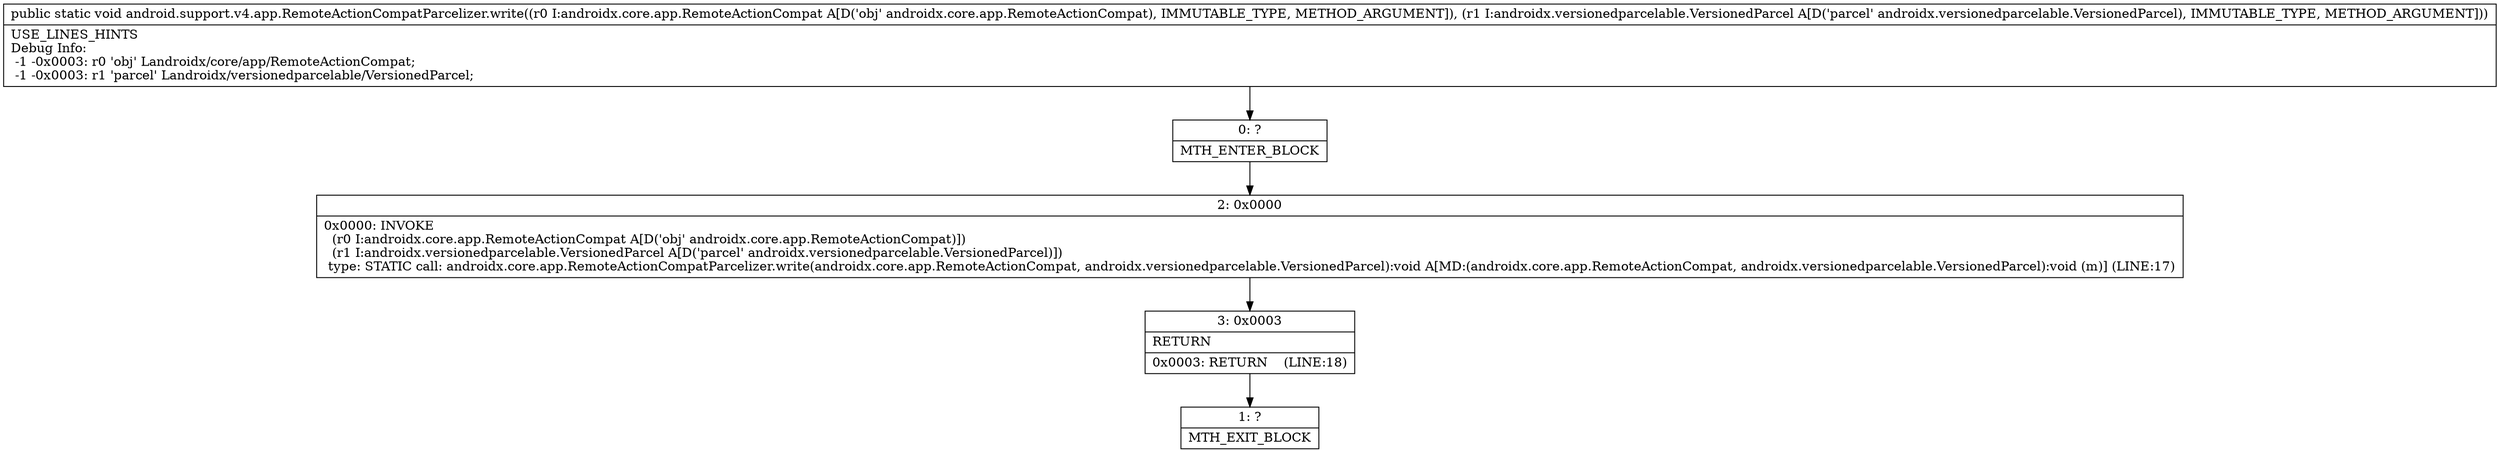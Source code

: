 digraph "CFG forandroid.support.v4.app.RemoteActionCompatParcelizer.write(Landroidx\/core\/app\/RemoteActionCompat;Landroidx\/versionedparcelable\/VersionedParcel;)V" {
Node_0 [shape=record,label="{0\:\ ?|MTH_ENTER_BLOCK\l}"];
Node_2 [shape=record,label="{2\:\ 0x0000|0x0000: INVOKE  \l  (r0 I:androidx.core.app.RemoteActionCompat A[D('obj' androidx.core.app.RemoteActionCompat)])\l  (r1 I:androidx.versionedparcelable.VersionedParcel A[D('parcel' androidx.versionedparcelable.VersionedParcel)])\l type: STATIC call: androidx.core.app.RemoteActionCompatParcelizer.write(androidx.core.app.RemoteActionCompat, androidx.versionedparcelable.VersionedParcel):void A[MD:(androidx.core.app.RemoteActionCompat, androidx.versionedparcelable.VersionedParcel):void (m)] (LINE:17)\l}"];
Node_3 [shape=record,label="{3\:\ 0x0003|RETURN\l|0x0003: RETURN    (LINE:18)\l}"];
Node_1 [shape=record,label="{1\:\ ?|MTH_EXIT_BLOCK\l}"];
MethodNode[shape=record,label="{public static void android.support.v4.app.RemoteActionCompatParcelizer.write((r0 I:androidx.core.app.RemoteActionCompat A[D('obj' androidx.core.app.RemoteActionCompat), IMMUTABLE_TYPE, METHOD_ARGUMENT]), (r1 I:androidx.versionedparcelable.VersionedParcel A[D('parcel' androidx.versionedparcelable.VersionedParcel), IMMUTABLE_TYPE, METHOD_ARGUMENT]))  | USE_LINES_HINTS\lDebug Info:\l  \-1 \-0x0003: r0 'obj' Landroidx\/core\/app\/RemoteActionCompat;\l  \-1 \-0x0003: r1 'parcel' Landroidx\/versionedparcelable\/VersionedParcel;\l}"];
MethodNode -> Node_0;Node_0 -> Node_2;
Node_2 -> Node_3;
Node_3 -> Node_1;
}


